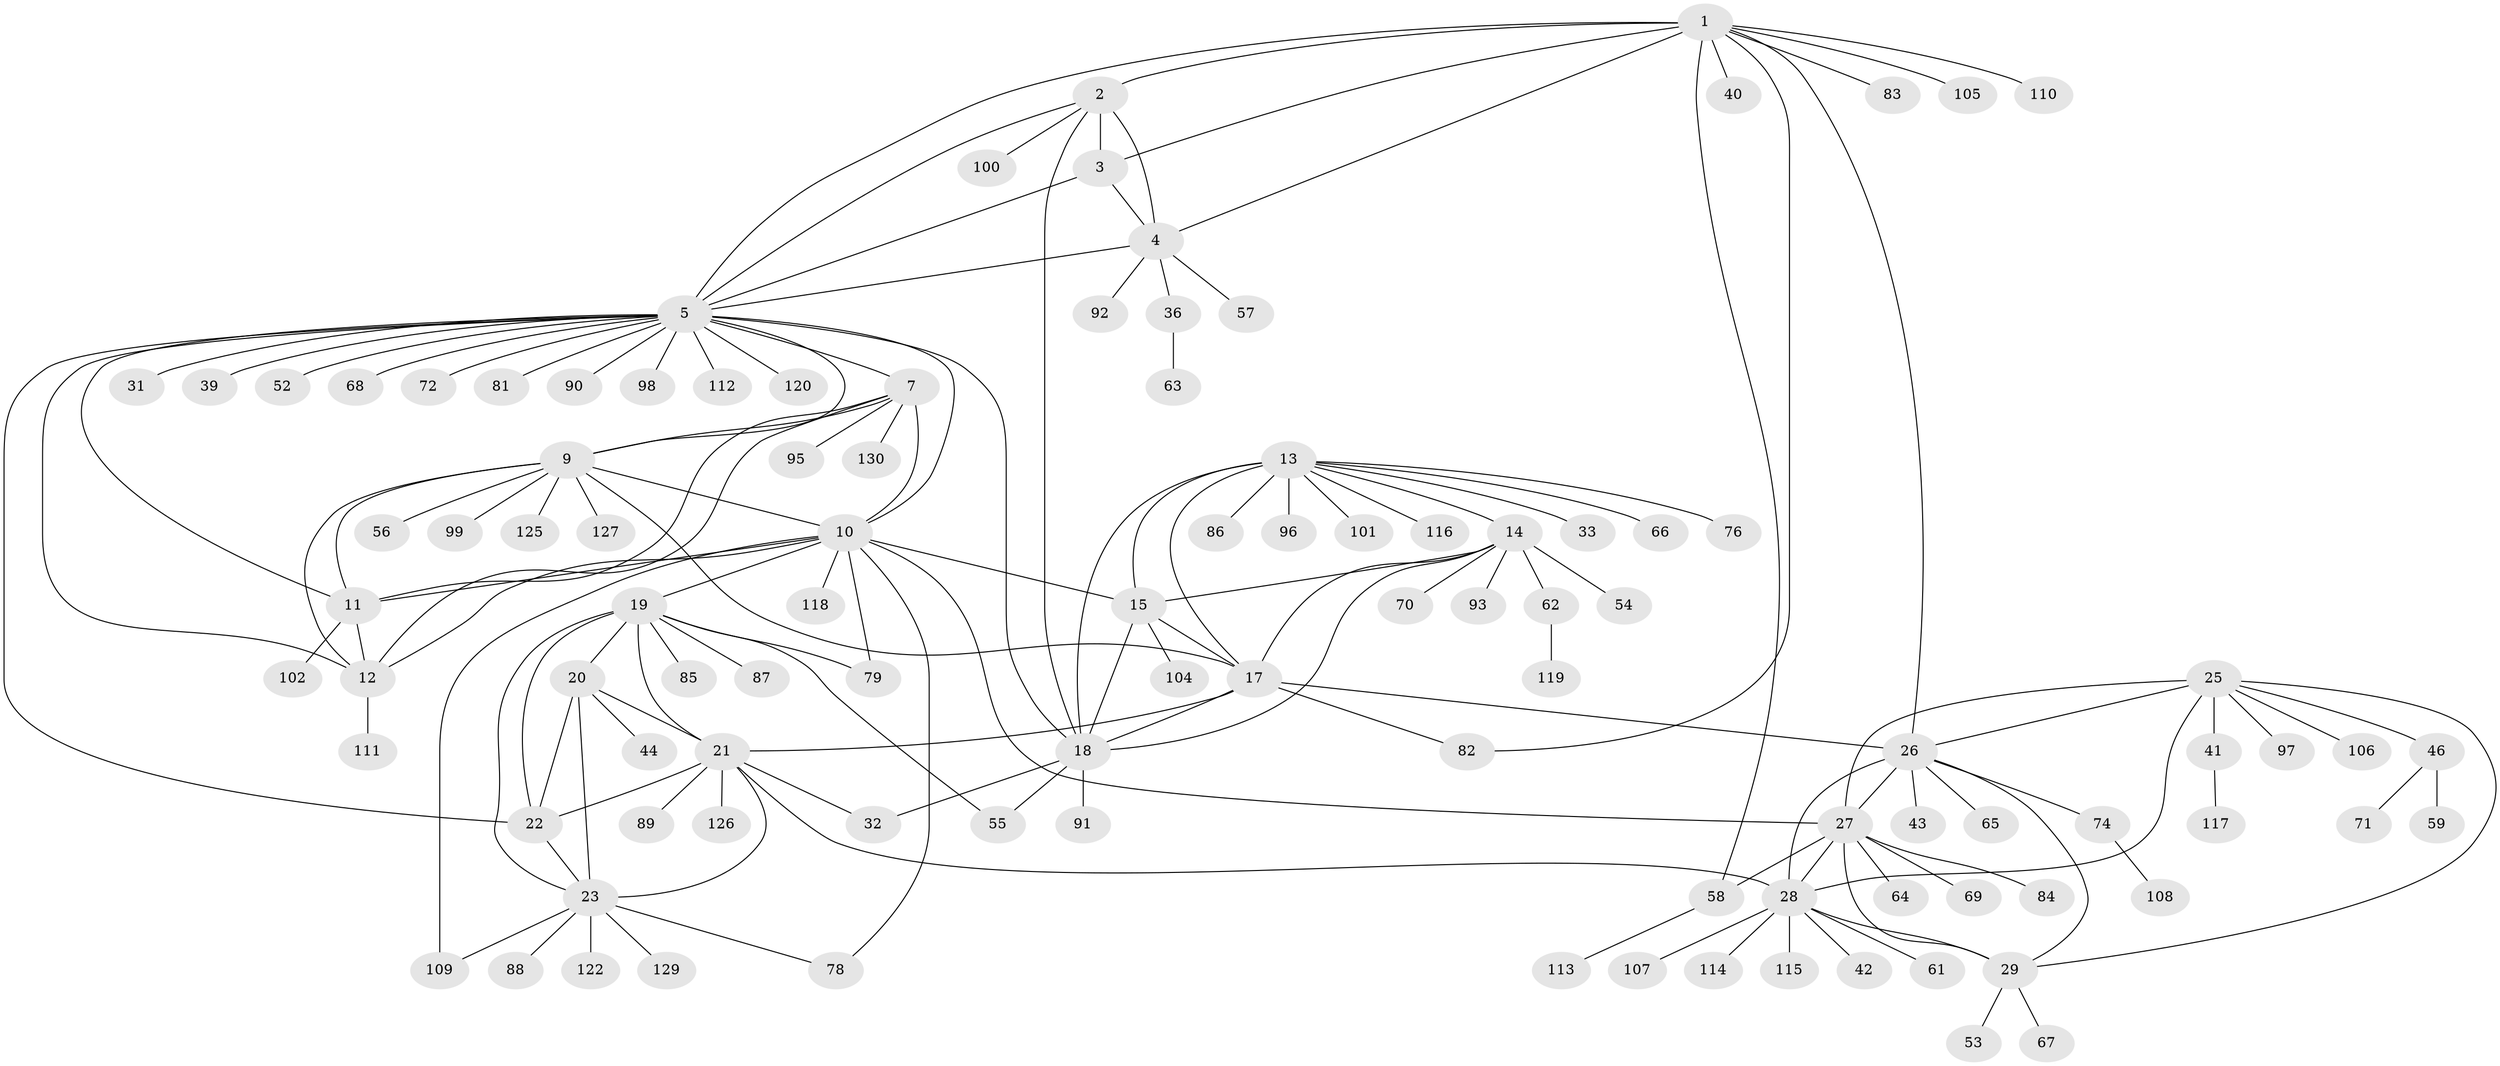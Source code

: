 // Generated by graph-tools (version 1.1) at 2025/24/03/03/25 07:24:10]
// undirected, 104 vertices, 152 edges
graph export_dot {
graph [start="1"]
  node [color=gray90,style=filled];
  1 [super="+48"];
  2 [super="+6"];
  3;
  4 [super="+34"];
  5 [super="+8"];
  7 [super="+51"];
  9 [super="+47"];
  10 [super="+35"];
  11;
  12;
  13 [super="+16"];
  14 [super="+38"];
  15 [super="+132"];
  17 [super="+131"];
  18 [super="+80"];
  19 [super="+121"];
  20 [super="+49"];
  21 [super="+24"];
  22 [super="+60"];
  23 [super="+45"];
  25 [super="+128"];
  26 [super="+73"];
  27 [super="+94"];
  28 [super="+30"];
  29 [super="+75"];
  31;
  32 [super="+50"];
  33;
  36 [super="+37"];
  39 [super="+77"];
  40;
  41 [super="+103"];
  42;
  43;
  44;
  46;
  52;
  53;
  54;
  55;
  56;
  57;
  58 [super="+123"];
  59;
  61;
  62;
  63;
  64;
  65;
  66;
  67;
  68;
  69;
  70;
  71;
  72;
  74;
  76;
  78;
  79;
  81;
  82 [super="+124"];
  83;
  84;
  85;
  86;
  87;
  88;
  89;
  90;
  91;
  92;
  93;
  95;
  96;
  97;
  98;
  99;
  100;
  101;
  102;
  104;
  105;
  106;
  107;
  108;
  109;
  110;
  111;
  112;
  113;
  114;
  115;
  116;
  117;
  118;
  119;
  120;
  122;
  125;
  126;
  127;
  129;
  130;
  1 -- 2 [weight=2];
  1 -- 3;
  1 -- 4;
  1 -- 5;
  1 -- 26;
  1 -- 40;
  1 -- 58;
  1 -- 82;
  1 -- 83;
  1 -- 110;
  1 -- 105;
  2 -- 3 [weight=2];
  2 -- 4 [weight=2];
  2 -- 5 [weight=2];
  2 -- 18;
  2 -- 100;
  3 -- 4;
  3 -- 5;
  4 -- 5;
  4 -- 36;
  4 -- 57;
  4 -- 92;
  5 -- 22;
  5 -- 52;
  5 -- 68;
  5 -- 90;
  5 -- 98;
  5 -- 7;
  5 -- 39;
  5 -- 72;
  5 -- 9;
  5 -- 10;
  5 -- 11;
  5 -- 12;
  5 -- 112;
  5 -- 81;
  5 -- 18;
  5 -- 120;
  5 -- 31;
  7 -- 9;
  7 -- 10;
  7 -- 11;
  7 -- 12;
  7 -- 95;
  7 -- 130;
  9 -- 10;
  9 -- 11;
  9 -- 12;
  9 -- 56;
  9 -- 99;
  9 -- 125;
  9 -- 127;
  9 -- 17;
  10 -- 11;
  10 -- 12;
  10 -- 19;
  10 -- 27;
  10 -- 79;
  10 -- 109;
  10 -- 118;
  10 -- 78;
  10 -- 15;
  11 -- 12;
  11 -- 102;
  12 -- 111;
  13 -- 14 [weight=2];
  13 -- 15 [weight=2];
  13 -- 17 [weight=2];
  13 -- 18 [weight=2];
  13 -- 66;
  13 -- 96;
  13 -- 33;
  13 -- 101;
  13 -- 76;
  13 -- 116;
  13 -- 86;
  14 -- 15;
  14 -- 17;
  14 -- 18;
  14 -- 54;
  14 -- 62;
  14 -- 70;
  14 -- 93;
  15 -- 17;
  15 -- 18;
  15 -- 104;
  17 -- 18;
  17 -- 21;
  17 -- 26;
  17 -- 82;
  18 -- 55;
  18 -- 91;
  18 -- 32;
  19 -- 20;
  19 -- 21 [weight=2];
  19 -- 22;
  19 -- 23;
  19 -- 55;
  19 -- 79;
  19 -- 85;
  19 -- 87;
  20 -- 21 [weight=2];
  20 -- 22;
  20 -- 23;
  20 -- 44;
  21 -- 22 [weight=2];
  21 -- 23 [weight=2];
  21 -- 32;
  21 -- 89;
  21 -- 28;
  21 -- 126;
  22 -- 23;
  23 -- 78;
  23 -- 88;
  23 -- 109;
  23 -- 122;
  23 -- 129;
  25 -- 26;
  25 -- 27;
  25 -- 28 [weight=2];
  25 -- 29;
  25 -- 41;
  25 -- 46;
  25 -- 97;
  25 -- 106;
  26 -- 27;
  26 -- 28 [weight=2];
  26 -- 29;
  26 -- 43;
  26 -- 65;
  26 -- 74;
  27 -- 28 [weight=2];
  27 -- 29;
  27 -- 58;
  27 -- 64;
  27 -- 69;
  27 -- 84;
  28 -- 29 [weight=2];
  28 -- 107;
  28 -- 114;
  28 -- 115;
  28 -- 42;
  28 -- 61;
  29 -- 53;
  29 -- 67;
  36 -- 63;
  41 -- 117;
  46 -- 59;
  46 -- 71;
  58 -- 113;
  62 -- 119;
  74 -- 108;
}
